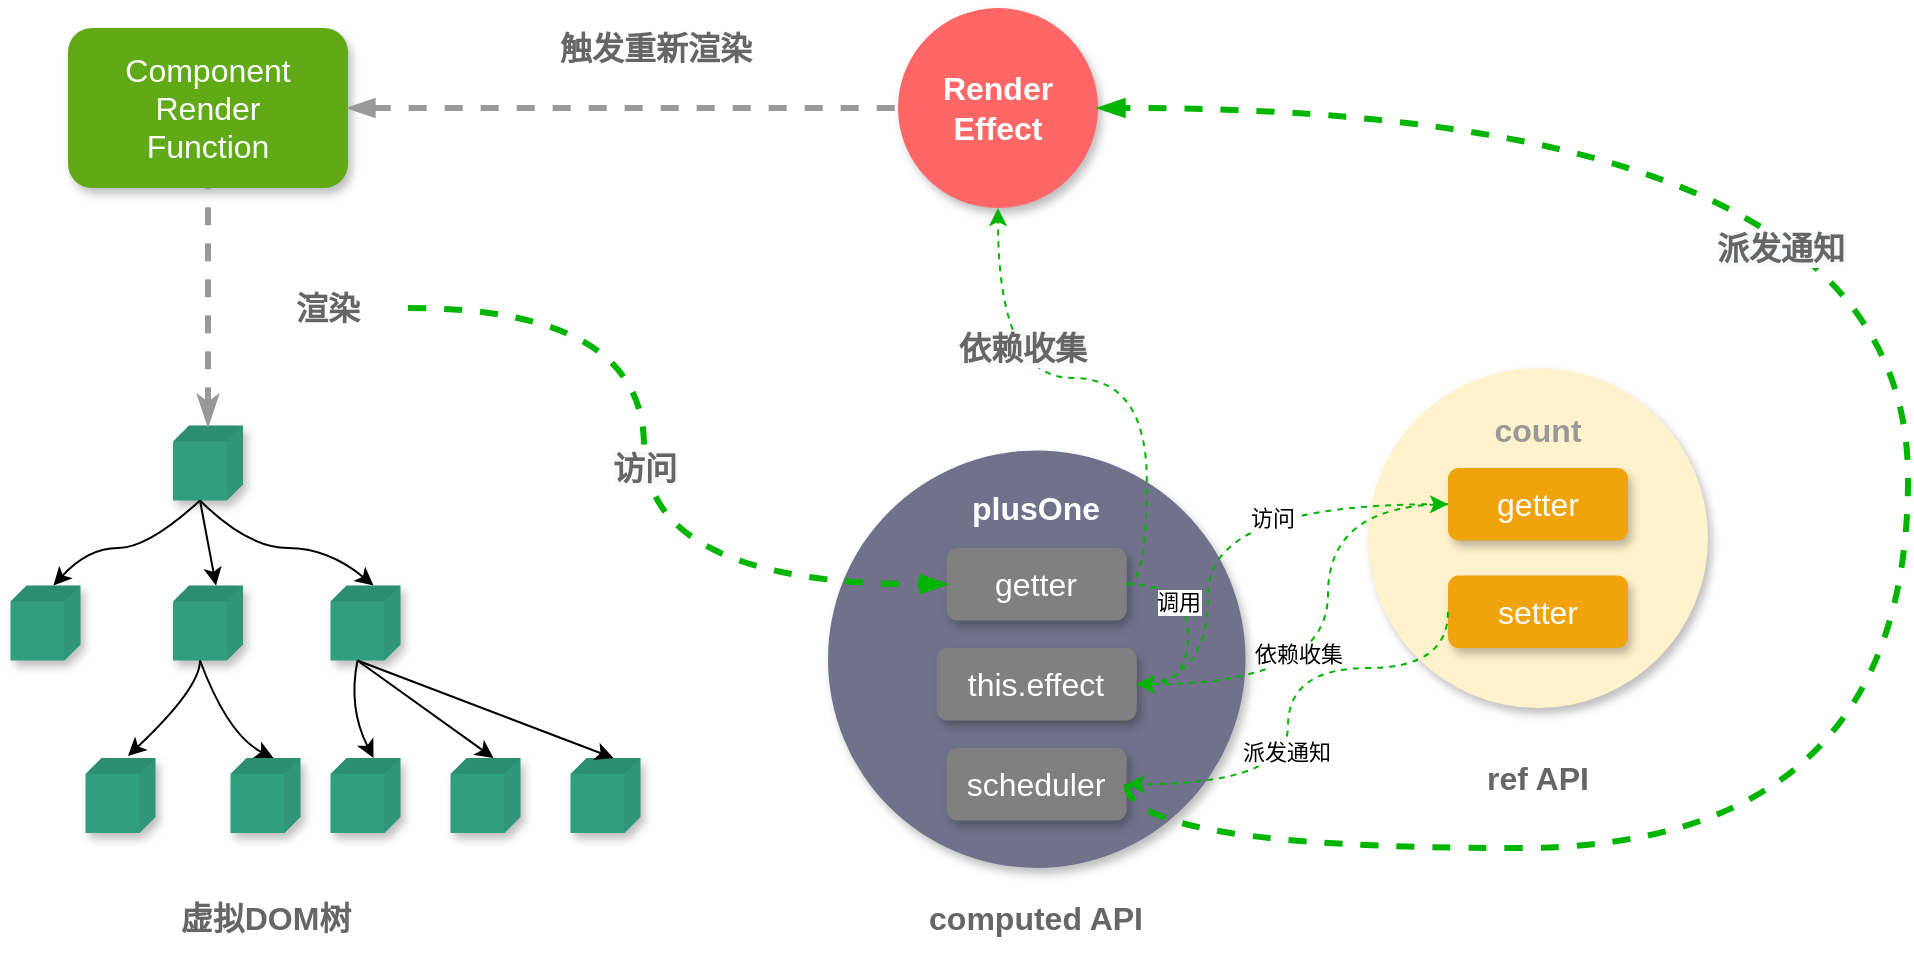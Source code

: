 <mxfile version="13.9.9" type="device"><diagram id="C5RBs43oDa-KdzZeNtuy" name="Page-1"><mxGraphModel dx="1426" dy="905" grid="1" gridSize="10" guides="1" tooltips="1" connect="1" arrows="1" fold="1" page="1" pageScale="1" pageWidth="827" pageHeight="1169" math="0" shadow="0"><root><mxCell id="WIyWlLk6GJQsqaUBKTNV-0"/><mxCell id="WIyWlLk6GJQsqaUBKTNV-1" parent="WIyWlLk6GJQsqaUBKTNV-0"/><mxCell id="zwJag2tDZVTW1x6Qg3zt-0" value="&lt;span style=&quot;font-size: 16px&quot;&gt;Component&lt;br&gt;Render&lt;br&gt;Function&lt;br&gt;&lt;/span&gt;" style="rounded=1;whiteSpace=wrap;html=1;glass=0;shadow=1;fillColor=#60a917;fontColor=#ffffff;strokeColor=none;" vertex="1" parent="WIyWlLk6GJQsqaUBKTNV-1"><mxGeometry x="70" y="80" width="140" height="80" as="geometry"/></mxCell><mxCell id="zwJag2tDZVTW1x6Qg3zt-1" value="" style="shape=cube;whiteSpace=wrap;html=1;boundedLbl=1;backgroundOutline=1;darkOpacity=0.05;darkOpacity2=0.1;rotation=90;size=8;shadow=1;sketch=0;fillColor=#319E7D;strokeColor=none;" vertex="1" parent="WIyWlLk6GJQsqaUBKTNV-1"><mxGeometry x="40" y="360" width="37.5" height="35" as="geometry"/></mxCell><mxCell id="zwJag2tDZVTW1x6Qg3zt-2" value="" style="shape=cube;whiteSpace=wrap;html=1;boundedLbl=1;backgroundOutline=1;darkOpacity=0.05;darkOpacity2=0.1;rotation=90;size=8;shadow=1;sketch=0;fillColor=#319E7D;strokeColor=none;" vertex="1" parent="WIyWlLk6GJQsqaUBKTNV-1"><mxGeometry x="121.25" y="280" width="37.5" height="35" as="geometry"/></mxCell><mxCell id="zwJag2tDZVTW1x6Qg3zt-3" value="" style="shape=cube;whiteSpace=wrap;html=1;boundedLbl=1;backgroundOutline=1;darkOpacity=0.05;darkOpacity2=0.1;rotation=90;size=8;shadow=1;sketch=0;fillColor=#319E7D;strokeColor=none;" vertex="1" parent="WIyWlLk6GJQsqaUBKTNV-1"><mxGeometry x="121.25" y="360" width="37.5" height="35" as="geometry"/></mxCell><mxCell id="zwJag2tDZVTW1x6Qg3zt-4" value="" style="shape=cube;whiteSpace=wrap;html=1;boundedLbl=1;backgroundOutline=1;darkOpacity=0.05;darkOpacity2=0.1;rotation=90;size=8;shadow=1;sketch=0;fillColor=#319E7D;strokeColor=none;" vertex="1" parent="WIyWlLk6GJQsqaUBKTNV-1"><mxGeometry x="200" y="360" width="37.5" height="35" as="geometry"/></mxCell><mxCell id="zwJag2tDZVTW1x6Qg3zt-5" value="" style="shape=cube;whiteSpace=wrap;html=1;boundedLbl=1;backgroundOutline=1;darkOpacity=0.05;darkOpacity2=0.1;rotation=90;size=8;shadow=1;sketch=0;fillColor=#319E7D;strokeColor=none;" vertex="1" parent="WIyWlLk6GJQsqaUBKTNV-1"><mxGeometry x="77.5" y="446.25" width="37.5" height="35" as="geometry"/></mxCell><mxCell id="zwJag2tDZVTW1x6Qg3zt-6" value="" style="shape=cube;whiteSpace=wrap;html=1;boundedLbl=1;backgroundOutline=1;darkOpacity=0.05;darkOpacity2=0.1;rotation=90;size=8;shadow=1;sketch=0;fillColor=#319E7D;strokeColor=none;" vertex="1" parent="WIyWlLk6GJQsqaUBKTNV-1"><mxGeometry x="150" y="446.25" width="37.5" height="35" as="geometry"/></mxCell><mxCell id="zwJag2tDZVTW1x6Qg3zt-7" value="" style="shape=cube;whiteSpace=wrap;html=1;boundedLbl=1;backgroundOutline=1;darkOpacity=0.05;darkOpacity2=0.1;rotation=90;size=8;shadow=1;sketch=0;fillColor=#319E7D;strokeColor=none;" vertex="1" parent="WIyWlLk6GJQsqaUBKTNV-1"><mxGeometry x="200" y="446.25" width="37.5" height="35" as="geometry"/></mxCell><mxCell id="zwJag2tDZVTW1x6Qg3zt-8" value="" style="shape=cube;whiteSpace=wrap;html=1;boundedLbl=1;backgroundOutline=1;darkOpacity=0.05;darkOpacity2=0.1;rotation=90;size=8;shadow=1;sketch=0;fillColor=#319E7D;strokeColor=none;" vertex="1" parent="WIyWlLk6GJQsqaUBKTNV-1"><mxGeometry x="260" y="446.25" width="37.5" height="35" as="geometry"/></mxCell><mxCell id="zwJag2tDZVTW1x6Qg3zt-9" value="" style="shape=cube;whiteSpace=wrap;html=1;boundedLbl=1;backgroundOutline=1;darkOpacity=0.05;darkOpacity2=0.1;rotation=90;size=8;shadow=1;sketch=0;fillColor=#319E7D;strokeColor=none;" vertex="1" parent="WIyWlLk6GJQsqaUBKTNV-1"><mxGeometry x="320" y="446.25" width="37.5" height="35" as="geometry"/></mxCell><mxCell id="zwJag2tDZVTW1x6Qg3zt-10" value="" style="curved=1;endArrow=classic;html=1;entryX=0;entryY=0;entryDx=0;entryDy=13.5;entryPerimeter=0;exitX=0;exitY=0;exitDx=37.5;exitDy=21.5;exitPerimeter=0;" edge="1" parent="WIyWlLk6GJQsqaUBKTNV-1" source="zwJag2tDZVTW1x6Qg3zt-2" target="zwJag2tDZVTW1x6Qg3zt-1"><mxGeometry width="50" height="50" relative="1" as="geometry"><mxPoint x="50" y="340" as="sourcePoint"/><mxPoint x="100" y="290" as="targetPoint"/><Array as="points"><mxPoint x="110" y="340"/><mxPoint x="80" y="340"/></Array></mxGeometry></mxCell><mxCell id="zwJag2tDZVTW1x6Qg3zt-11" value="" style="curved=1;endArrow=classic;html=1;exitX=0;exitY=0;exitDx=37.5;exitDy=21.5;exitPerimeter=0;entryX=0;entryY=0;entryDx=0;entryDy=13.5;entryPerimeter=0;" edge="1" parent="WIyWlLk6GJQsqaUBKTNV-1" source="zwJag2tDZVTW1x6Qg3zt-2" target="zwJag2tDZVTW1x6Qg3zt-3"><mxGeometry width="50" height="50" relative="1" as="geometry"><mxPoint x="210" y="430" as="sourcePoint"/><mxPoint x="260" y="380" as="targetPoint"/><Array as="points"/></mxGeometry></mxCell><mxCell id="zwJag2tDZVTW1x6Qg3zt-12" value="" style="curved=1;endArrow=classic;html=1;exitX=0;exitY=0;exitDx=37.5;exitDy=21.5;exitPerimeter=0;entryX=0;entryY=0;entryDx=0;entryDy=13.5;entryPerimeter=0;" edge="1" parent="WIyWlLk6GJQsqaUBKTNV-1" source="zwJag2tDZVTW1x6Qg3zt-2" target="zwJag2tDZVTW1x6Qg3zt-4"><mxGeometry width="50" height="50" relative="1" as="geometry"><mxPoint x="210" y="430" as="sourcePoint"/><mxPoint x="260" y="380" as="targetPoint"/><Array as="points"><mxPoint x="160" y="340"/><mxPoint x="200" y="340"/></Array></mxGeometry></mxCell><mxCell id="zwJag2tDZVTW1x6Qg3zt-13" value="" style="curved=1;endArrow=classic;html=1;exitX=0;exitY=0;exitDx=37.5;exitDy=21.5;exitPerimeter=0;" edge="1" parent="WIyWlLk6GJQsqaUBKTNV-1" source="zwJag2tDZVTW1x6Qg3zt-3"><mxGeometry width="50" height="50" relative="1" as="geometry"><mxPoint x="140" y="420" as="sourcePoint"/><mxPoint x="100" y="444" as="targetPoint"/><Array as="points"><mxPoint x="136" y="410"/></Array></mxGeometry></mxCell><mxCell id="zwJag2tDZVTW1x6Qg3zt-14" value="" style="curved=1;endArrow=classic;html=1;exitX=0;exitY=0;exitDx=37.5;exitDy=21.5;exitPerimeter=0;entryX=0;entryY=0;entryDx=0;entryDy=13.5;entryPerimeter=0;" edge="1" parent="WIyWlLk6GJQsqaUBKTNV-1" source="zwJag2tDZVTW1x6Qg3zt-4" target="zwJag2tDZVTW1x6Qg3zt-7"><mxGeometry width="50" height="50" relative="1" as="geometry"><mxPoint x="210" y="420" as="sourcePoint"/><mxPoint x="174" y="467.75" as="targetPoint"/><Array as="points"><mxPoint x="210" y="420"/></Array></mxGeometry></mxCell><mxCell id="zwJag2tDZVTW1x6Qg3zt-15" value="" style="curved=1;endArrow=classic;html=1;exitX=0;exitY=0;exitDx=37.5;exitDy=21.5;exitPerimeter=0;entryX=0;entryY=0;entryDx=0;entryDy=13.5;entryPerimeter=0;" edge="1" parent="WIyWlLk6GJQsqaUBKTNV-1" source="zwJag2tDZVTW1x6Qg3zt-4" target="zwJag2tDZVTW1x6Qg3zt-8"><mxGeometry width="50" height="50" relative="1" as="geometry"><mxPoint x="300" y="410" as="sourcePoint"/><mxPoint x="264" y="457.75" as="targetPoint"/><Array as="points"/></mxGeometry></mxCell><mxCell id="zwJag2tDZVTW1x6Qg3zt-16" value="" style="curved=1;endArrow=classic;html=1;exitX=0;exitY=0;exitDx=37.5;exitDy=21.5;exitPerimeter=0;entryX=0;entryY=0;entryDx=0;entryDy=13.5;entryPerimeter=0;" edge="1" parent="WIyWlLk6GJQsqaUBKTNV-1" source="zwJag2tDZVTW1x6Qg3zt-4" target="zwJag2tDZVTW1x6Qg3zt-9"><mxGeometry width="50" height="50" relative="1" as="geometry"><mxPoint x="330" y="400" as="sourcePoint"/><mxPoint x="294" y="447.75" as="targetPoint"/><Array as="points"/></mxGeometry></mxCell><mxCell id="zwJag2tDZVTW1x6Qg3zt-17" value="" style="curved=1;endArrow=classic;html=1;exitX=0;exitY=0;exitDx=37.5;exitDy=21.5;exitPerimeter=0;entryX=0;entryY=0;entryDx=0;entryDy=13.5;entryPerimeter=0;" edge="1" parent="WIyWlLk6GJQsqaUBKTNV-1" source="zwJag2tDZVTW1x6Qg3zt-3" target="zwJag2tDZVTW1x6Qg3zt-6"><mxGeometry width="50" height="50" relative="1" as="geometry"><mxPoint x="150" y="420" as="sourcePoint"/><mxPoint x="114" y="467.75" as="targetPoint"/><Array as="points"><mxPoint x="150" y="433.75"/></Array></mxGeometry></mxCell><mxCell id="zwJag2tDZVTW1x6Qg3zt-18" value="&lt;font color=&quot;#ffffff&quot;&gt;&lt;span style=&quot;font-size: 16px&quot;&gt;&lt;b&gt;Render&lt;br&gt;Effect&lt;/b&gt;&lt;/span&gt;&lt;/font&gt;" style="ellipse;whiteSpace=wrap;html=1;aspect=fixed;shadow=1;sketch=0;fillColor=#FF6666;strokeColor=none;" vertex="1" parent="WIyWlLk6GJQsqaUBKTNV-1"><mxGeometry x="485" y="70" width="100" height="100" as="geometry"/></mxCell><mxCell id="zwJag2tDZVTW1x6Qg3zt-19" value="" style="ellipse;whiteSpace=wrap;html=1;aspect=fixed;shadow=1;glass=0;sketch=0;fillColor=#71718C;strokeColor=none;" vertex="1" parent="WIyWlLk6GJQsqaUBKTNV-1"><mxGeometry x="449.99" y="291.25" width="208.75" height="208.75" as="geometry"/></mxCell><mxCell id="zwJag2tDZVTW1x6Qg3zt-20" value="&lt;font color=&quot;#ffffff&quot;&gt;&lt;span style=&quot;font-size: 16px&quot;&gt;scheduler&lt;/span&gt;&lt;/font&gt;" style="rounded=1;whiteSpace=wrap;html=1;shadow=1;glass=0;sketch=0;fillColor=#808080;strokeColor=none;" vertex="1" parent="WIyWlLk6GJQsqaUBKTNV-1"><mxGeometry x="509.37" y="440" width="90" height="36.25" as="geometry"/></mxCell><mxCell id="zwJag2tDZVTW1x6Qg3zt-21" value="&lt;font color=&quot;#ffffff&quot; style=&quot;font-size: 16px&quot;&gt;getter&lt;/font&gt;" style="rounded=1;whiteSpace=wrap;html=1;shadow=1;glass=0;sketch=0;fillColor=#808080;strokeColor=none;" vertex="1" parent="WIyWlLk6GJQsqaUBKTNV-1"><mxGeometry x="509.38" y="340" width="90" height="36.25" as="geometry"/></mxCell><mxCell id="zwJag2tDZVTW1x6Qg3zt-22" value="&lt;font color=&quot;#ffffff&quot;&gt;&lt;span style=&quot;font-size: 16px&quot;&gt;&lt;b&gt;plusOne&lt;/b&gt;&lt;/span&gt;&lt;/font&gt;" style="text;html=1;strokeColor=none;fillColor=none;align=center;verticalAlign=middle;whiteSpace=wrap;rounded=0;shadow=1;glass=0;sketch=0;" vertex="1" parent="WIyWlLk6GJQsqaUBKTNV-1"><mxGeometry x="514.38" y="310" width="80" height="20" as="geometry"/></mxCell><mxCell id="zwJag2tDZVTW1x6Qg3zt-23" value="" style="endArrow=none;dashed=1;html=1;entryX=0.5;entryY=1;entryDx=0;entryDy=0;strokeWidth=3;strokeColor=#999999;startArrow=classicThin;startFill=1;" edge="1" parent="WIyWlLk6GJQsqaUBKTNV-1" source="zwJag2tDZVTW1x6Qg3zt-2" target="zwJag2tDZVTW1x6Qg3zt-0"><mxGeometry width="50" height="50" relative="1" as="geometry"><mxPoint x="210" y="310" as="sourcePoint"/><mxPoint x="260" y="260" as="targetPoint"/></mxGeometry></mxCell><mxCell id="zwJag2tDZVTW1x6Qg3zt-24" value="&lt;font color=&quot;#666666&quot;&gt;&lt;span style=&quot;font-size: 16px&quot;&gt;&lt;b&gt;渲染&lt;/b&gt;&lt;/span&gt;&lt;/font&gt;" style="text;html=1;strokeColor=none;fillColor=none;align=center;verticalAlign=middle;whiteSpace=wrap;rounded=0;shadow=1;glass=0;sketch=0;" vertex="1" parent="WIyWlLk6GJQsqaUBKTNV-1"><mxGeometry x="180" y="210" width="40" height="20" as="geometry"/></mxCell><mxCell id="zwJag2tDZVTW1x6Qg3zt-25" value="" style="endArrow=none;dashed=1;html=1;strokeColor=#999999;strokeWidth=3;entryX=0;entryY=0.5;entryDx=0;entryDy=0;exitX=1;exitY=0.5;exitDx=0;exitDy=0;startArrow=blockThin;startFill=1;" edge="1" parent="WIyWlLk6GJQsqaUBKTNV-1" source="zwJag2tDZVTW1x6Qg3zt-0" target="zwJag2tDZVTW1x6Qg3zt-18"><mxGeometry width="50" height="50" relative="1" as="geometry"><mxPoint x="210" y="310" as="sourcePoint"/><mxPoint x="260" y="260" as="targetPoint"/></mxGeometry></mxCell><mxCell id="zwJag2tDZVTW1x6Qg3zt-26" value="" style="endArrow=blockThin;dashed=1;html=1;strokeWidth=3;entryX=0;entryY=0.5;entryDx=0;entryDy=0;edgeStyle=orthogonalEdgeStyle;curved=1;strokeColor=#00B500;startArrow=none;startFill=0;endFill=1;" edge="1" parent="WIyWlLk6GJQsqaUBKTNV-1" target="zwJag2tDZVTW1x6Qg3zt-21"><mxGeometry width="50" height="50" relative="1" as="geometry"><mxPoint x="240" y="220" as="sourcePoint"/><mxPoint x="260" y="260" as="targetPoint"/><Array as="points"><mxPoint x="358" y="220"/><mxPoint x="358" y="358"/></Array></mxGeometry></mxCell><mxCell id="zwJag2tDZVTW1x6Qg3zt-53" value="&lt;b style=&quot;color: rgb(102 , 102 , 102) ; font-size: 16px ; background-color: rgb(248 , 249 , 250)&quot;&gt;访问&lt;/b&gt;" style="edgeLabel;html=1;align=center;verticalAlign=middle;resizable=0;points=[];" vertex="1" connectable="0" parent="zwJag2tDZVTW1x6Qg3zt-26"><mxGeometry x="-0.524" y="-20" relative="1" as="geometry"><mxPoint x="20.5" y="60" as="offset"/></mxGeometry></mxCell><mxCell id="zwJag2tDZVTW1x6Qg3zt-29" value="&lt;font style=&quot;font-size: 16px&quot; color=&quot;#666666&quot;&gt;&lt;b&gt;computed API&lt;/b&gt;&lt;/font&gt;" style="text;html=1;strokeColor=none;fillColor=none;align=center;verticalAlign=middle;whiteSpace=wrap;rounded=0;shadow=1;glass=0;sketch=0;" vertex="1" parent="WIyWlLk6GJQsqaUBKTNV-1"><mxGeometry x="429.36" y="510" width="250" height="30" as="geometry"/></mxCell><mxCell id="zwJag2tDZVTW1x6Qg3zt-30" value="&lt;font color=&quot;#666666&quot;&gt;&lt;span style=&quot;font-size: 16px&quot;&gt;&lt;b&gt;虚拟DOM树&lt;/b&gt;&lt;/span&gt;&lt;/font&gt;" style="text;html=1;strokeColor=none;fillColor=none;align=center;verticalAlign=middle;whiteSpace=wrap;rounded=0;shadow=1;glass=0;sketch=0;" vertex="1" parent="WIyWlLk6GJQsqaUBKTNV-1"><mxGeometry x="43.75" y="510" width="250" height="30" as="geometry"/></mxCell><mxCell id="zwJag2tDZVTW1x6Qg3zt-33" value="&lt;font style=&quot;font-size: 16px&quot; color=&quot;#666666&quot;&gt;&lt;b&gt;触发重新渲染&lt;/b&gt;&lt;/font&gt;" style="text;html=1;strokeColor=none;fillColor=none;align=center;verticalAlign=middle;whiteSpace=wrap;rounded=0;shadow=1;glass=0;sketch=0;" vertex="1" parent="WIyWlLk6GJQsqaUBKTNV-1"><mxGeometry x="314" y="70" width="100" height="40" as="geometry"/></mxCell><mxCell id="zwJag2tDZVTW1x6Qg3zt-35" value="&lt;font color=&quot;#ffffff&quot;&gt;&lt;span style=&quot;font-size: 16px&quot;&gt;this.effect&lt;/span&gt;&lt;/font&gt;" style="rounded=1;whiteSpace=wrap;html=1;shadow=1;glass=0;sketch=0;fillColor=#808080;strokeColor=none;" vertex="1" parent="WIyWlLk6GJQsqaUBKTNV-1"><mxGeometry x="504.38" y="390" width="100" height="36.25" as="geometry"/></mxCell><mxCell id="zwJag2tDZVTW1x6Qg3zt-36" value="" style="ellipse;whiteSpace=wrap;html=1;aspect=fixed;fillColor=#fff2cc;strokeColor=none;shadow=1;" vertex="1" parent="WIyWlLk6GJQsqaUBKTNV-1"><mxGeometry x="720" y="250" width="170" height="170" as="geometry"/></mxCell><mxCell id="zwJag2tDZVTW1x6Qg3zt-37" value="&lt;span style=&quot;font-size: 16px&quot;&gt;&lt;b&gt;&lt;font color=&quot;#999999&quot;&gt;count&lt;/font&gt;&lt;/b&gt;&lt;/span&gt;" style="text;html=1;strokeColor=none;fillColor=none;align=center;verticalAlign=middle;whiteSpace=wrap;rounded=0;shadow=1;glass=0;sketch=0;" vertex="1" parent="WIyWlLk6GJQsqaUBKTNV-1"><mxGeometry x="765" y="271.25" width="80" height="20" as="geometry"/></mxCell><mxCell id="zwJag2tDZVTW1x6Qg3zt-38" value="&lt;font color=&quot;#ffffff&quot; style=&quot;font-size: 16px&quot;&gt;getter&lt;/font&gt;" style="rounded=1;whiteSpace=wrap;html=1;shadow=1;glass=0;sketch=0;fillColor=#f0a30a;fontColor=#ffffff;strokeColor=none;" vertex="1" parent="WIyWlLk6GJQsqaUBKTNV-1"><mxGeometry x="760" y="300" width="90" height="36.25" as="geometry"/></mxCell><mxCell id="zwJag2tDZVTW1x6Qg3zt-39" value="&lt;font color=&quot;#ffffff&quot; style=&quot;font-size: 16px&quot;&gt;setter&lt;/font&gt;" style="rounded=1;whiteSpace=wrap;html=1;shadow=1;glass=0;sketch=0;fillColor=#f0a30a;fontColor=#ffffff;strokeColor=none;" vertex="1" parent="WIyWlLk6GJQsqaUBKTNV-1"><mxGeometry x="760" y="353.75" width="90" height="36.25" as="geometry"/></mxCell><mxCell id="zwJag2tDZVTW1x6Qg3zt-41" value="" style="endArrow=classic;html=1;entryX=1;entryY=0.5;entryDx=0;entryDy=0;exitX=1;exitY=0.5;exitDx=0;exitDy=0;edgeStyle=orthogonalEdgeStyle;curved=1;dashed=1;strokeColor=#00B500;" edge="1" parent="WIyWlLk6GJQsqaUBKTNV-1" source="zwJag2tDZVTW1x6Qg3zt-21" target="zwJag2tDZVTW1x6Qg3zt-35"><mxGeometry width="50" height="50" relative="1" as="geometry"><mxPoint x="390" y="380" as="sourcePoint"/><mxPoint x="440" y="330" as="targetPoint"/><Array as="points"><mxPoint x="630" y="358"/><mxPoint x="630" y="408"/></Array></mxGeometry></mxCell><mxCell id="zwJag2tDZVTW1x6Qg3zt-51" value="调用" style="edgeLabel;html=1;align=center;verticalAlign=middle;resizable=0;points=[];" vertex="1" connectable="0" parent="zwJag2tDZVTW1x6Qg3zt-41"><mxGeometry x="-0.256" y="-5" relative="1" as="geometry"><mxPoint as="offset"/></mxGeometry></mxCell><mxCell id="zwJag2tDZVTW1x6Qg3zt-44" value="" style="endArrow=classic;html=1;entryX=0;entryY=0.5;entryDx=0;entryDy=0;exitX=1;exitY=0.5;exitDx=0;exitDy=0;edgeStyle=orthogonalEdgeStyle;curved=1;dashed=1;strokeColor=#00B500;" edge="1" parent="WIyWlLk6GJQsqaUBKTNV-1" source="zwJag2tDZVTW1x6Qg3zt-35" target="zwJag2tDZVTW1x6Qg3zt-38"><mxGeometry width="50" height="50" relative="1" as="geometry"><mxPoint x="390" y="380" as="sourcePoint"/><mxPoint x="440" y="330" as="targetPoint"/><Array as="points"><mxPoint x="640" y="408"/><mxPoint x="640" y="318"/></Array></mxGeometry></mxCell><mxCell id="zwJag2tDZVTW1x6Qg3zt-48" value="访问" style="edgeLabel;html=1;align=center;verticalAlign=middle;resizable=0;points=[];" vertex="1" connectable="0" parent="zwJag2tDZVTW1x6Qg3zt-44"><mxGeometry x="0.283" y="-7" relative="1" as="geometry"><mxPoint as="offset"/></mxGeometry></mxCell><mxCell id="zwJag2tDZVTW1x6Qg3zt-45" value="" style="endArrow=classic;html=1;entryX=1;entryY=0.5;entryDx=0;entryDy=0;exitX=0;exitY=0.5;exitDx=0;exitDy=0;edgeStyle=orthogonalEdgeStyle;curved=1;dashed=1;strokeColor=#00B500;" edge="1" parent="WIyWlLk6GJQsqaUBKTNV-1" source="zwJag2tDZVTW1x6Qg3zt-38" target="zwJag2tDZVTW1x6Qg3zt-35"><mxGeometry width="50" height="50" relative="1" as="geometry"><mxPoint x="390" y="380" as="sourcePoint"/><mxPoint x="440" y="320" as="targetPoint"/><Array as="points"><mxPoint x="700" y="318"/><mxPoint x="700" y="408"/></Array></mxGeometry></mxCell><mxCell id="zwJag2tDZVTW1x6Qg3zt-49" value="依赖收集" style="edgeLabel;html=1;align=center;verticalAlign=middle;resizable=0;points=[];" vertex="1" connectable="0" parent="zwJag2tDZVTW1x6Qg3zt-45"><mxGeometry x="0.098" y="-15" relative="1" as="geometry"><mxPoint as="offset"/></mxGeometry></mxCell><mxCell id="zwJag2tDZVTW1x6Qg3zt-46" value="" style="endArrow=classic;html=1;entryX=1;entryY=0.5;entryDx=0;entryDy=0;exitX=0;exitY=0.5;exitDx=0;exitDy=0;edgeStyle=orthogonalEdgeStyle;curved=1;dashed=1;strokeColor=#00B500;" edge="1" parent="WIyWlLk6GJQsqaUBKTNV-1" source="zwJag2tDZVTW1x6Qg3zt-39" target="zwJag2tDZVTW1x6Qg3zt-20"><mxGeometry width="50" height="50" relative="1" as="geometry"><mxPoint x="390" y="380" as="sourcePoint"/><mxPoint x="440" y="330" as="targetPoint"/><Array as="points"><mxPoint x="760" y="400"/><mxPoint x="680" y="400"/><mxPoint x="680" y="458"/></Array></mxGeometry></mxCell><mxCell id="zwJag2tDZVTW1x6Qg3zt-50" value="派发通知" style="edgeLabel;html=1;align=center;verticalAlign=middle;resizable=0;points=[];" vertex="1" connectable="0" parent="zwJag2tDZVTW1x6Qg3zt-46"><mxGeometry x="0.216" y="-1" relative="1" as="geometry"><mxPoint as="offset"/></mxGeometry></mxCell><mxCell id="zwJag2tDZVTW1x6Qg3zt-47" value="" style="endArrow=classic;html=1;dashed=1;strokeColor=#00B500;entryX=0.5;entryY=1;entryDx=0;entryDy=0;exitX=1;exitY=0.5;exitDx=0;exitDy=0;edgeStyle=orthogonalEdgeStyle;curved=1;" edge="1" parent="WIyWlLk6GJQsqaUBKTNV-1" source="zwJag2tDZVTW1x6Qg3zt-21" target="zwJag2tDZVTW1x6Qg3zt-18"><mxGeometry width="50" height="50" relative="1" as="geometry"><mxPoint x="480" y="260" as="sourcePoint"/><mxPoint x="530" y="210" as="targetPoint"/></mxGeometry></mxCell><mxCell id="zwJag2tDZVTW1x6Qg3zt-54" value="&lt;b style=&quot;color: rgb(102 , 102 , 102) ; font-size: 16px ; background-color: rgb(248 , 249 , 250)&quot;&gt;依赖收集&lt;/b&gt;" style="edgeLabel;html=1;align=center;verticalAlign=middle;resizable=0;points=[];" vertex="1" connectable="0" parent="zwJag2tDZVTW1x6Qg3zt-47"><mxGeometry x="0.486" y="-12" relative="1" as="geometry"><mxPoint as="offset"/></mxGeometry></mxCell><mxCell id="zwJag2tDZVTW1x6Qg3zt-52" value="" style="endArrow=blockThin;dashed=1;html=1;strokeWidth=3;edgeStyle=orthogonalEdgeStyle;curved=1;strokeColor=#00B500;startArrow=none;startFill=0;endFill=1;exitX=1;exitY=0.5;exitDx=0;exitDy=0;entryX=1;entryY=0.5;entryDx=0;entryDy=0;" edge="1" parent="WIyWlLk6GJQsqaUBKTNV-1" source="zwJag2tDZVTW1x6Qg3zt-20" target="zwJag2tDZVTW1x6Qg3zt-18"><mxGeometry width="50" height="50" relative="1" as="geometry"><mxPoint x="580.62" y="620" as="sourcePoint"/><mxPoint x="990" y="190" as="targetPoint"/><Array as="points"><mxPoint x="599" y="490"/><mxPoint x="990" y="490"/><mxPoint x="990" y="120"/></Array></mxGeometry></mxCell><mxCell id="zwJag2tDZVTW1x6Qg3zt-55" value="&lt;font color=&quot;#666666&quot;&gt;&lt;span style=&quot;font-size: 16px ; background-color: rgb(248 , 249 , 250)&quot;&gt;&lt;b&gt;派发通知&lt;/b&gt;&lt;/span&gt;&lt;/font&gt;" style="edgeLabel;html=1;align=center;verticalAlign=middle;resizable=0;points=[];" vertex="1" connectable="0" parent="zwJag2tDZVTW1x6Qg3zt-52"><mxGeometry x="0.207" y="64" relative="1" as="geometry"><mxPoint as="offset"/></mxGeometry></mxCell><mxCell id="zwJag2tDZVTW1x6Qg3zt-56" value="&lt;font style=&quot;font-size: 16px&quot; color=&quot;#666666&quot;&gt;&lt;b&gt;ref API&lt;/b&gt;&lt;/font&gt;" style="text;html=1;strokeColor=none;fillColor=none;align=center;verticalAlign=middle;whiteSpace=wrap;rounded=0;shadow=1;glass=0;sketch=0;" vertex="1" parent="WIyWlLk6GJQsqaUBKTNV-1"><mxGeometry x="735" y="440" width="140" height="30" as="geometry"/></mxCell></root></mxGraphModel></diagram></mxfile>